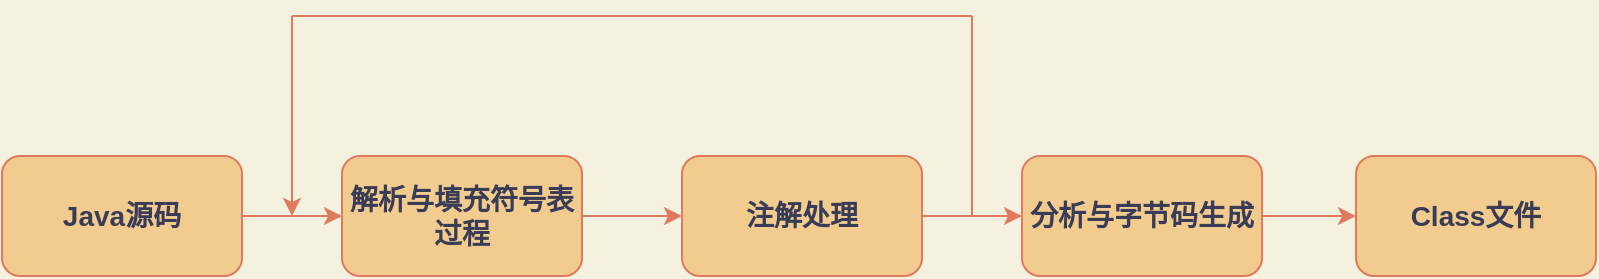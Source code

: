 <mxfile version="16.0.0" type="github">
  <diagram id="RWPLBy5S2MeMu81b1pbC" name="第 1 页">
    <mxGraphModel dx="1038" dy="547" grid="1" gridSize="10" guides="1" tooltips="1" connect="1" arrows="1" fold="1" page="1" pageScale="1" pageWidth="827" pageHeight="1169" background="#F4F1DE" math="0" shadow="0">
      <root>
        <mxCell id="0" />
        <mxCell id="1" parent="0" />
        <mxCell id="j2t_bMQOyzf5G5i8x4GM-6" value="" style="edgeStyle=orthogonalEdgeStyle;rounded=1;sketch=0;orthogonalLoop=1;jettySize=auto;html=1;fontSize=14;fontStyle=1;labelBackgroundColor=#F4F1DE;strokeColor=#E07A5F;fontColor=#393C56;" edge="1" parent="1" source="j2t_bMQOyzf5G5i8x4GM-1" target="j2t_bMQOyzf5G5i8x4GM-2">
          <mxGeometry relative="1" as="geometry" />
        </mxCell>
        <mxCell id="j2t_bMQOyzf5G5i8x4GM-1" value="Java源码" style="rounded=1;whiteSpace=wrap;html=1;sketch=0;fontSize=14;fontStyle=1;fillColor=#F2CC8F;strokeColor=#E07A5F;fontColor=#393C56;" vertex="1" parent="1">
          <mxGeometry x="15" y="240" width="120" height="60" as="geometry" />
        </mxCell>
        <mxCell id="j2t_bMQOyzf5G5i8x4GM-7" value="" style="edgeStyle=orthogonalEdgeStyle;rounded=1;sketch=0;orthogonalLoop=1;jettySize=auto;html=1;fontSize=14;fontStyle=1;labelBackgroundColor=#F4F1DE;strokeColor=#E07A5F;fontColor=#393C56;" edge="1" parent="1" source="j2t_bMQOyzf5G5i8x4GM-2" target="j2t_bMQOyzf5G5i8x4GM-3">
          <mxGeometry relative="1" as="geometry" />
        </mxCell>
        <mxCell id="j2t_bMQOyzf5G5i8x4GM-2" value="解析与填充符号表过程" style="rounded=1;whiteSpace=wrap;html=1;sketch=0;fontSize=14;fontStyle=1;fillColor=#F2CC8F;strokeColor=#E07A5F;fontColor=#393C56;" vertex="1" parent="1">
          <mxGeometry x="185" y="240" width="120" height="60" as="geometry" />
        </mxCell>
        <mxCell id="j2t_bMQOyzf5G5i8x4GM-8" value="" style="edgeStyle=orthogonalEdgeStyle;rounded=1;sketch=0;orthogonalLoop=1;jettySize=auto;html=1;fontSize=14;fontStyle=1;labelBackgroundColor=#F4F1DE;strokeColor=#E07A5F;fontColor=#393C56;" edge="1" parent="1" source="j2t_bMQOyzf5G5i8x4GM-3" target="j2t_bMQOyzf5G5i8x4GM-4">
          <mxGeometry relative="1" as="geometry" />
        </mxCell>
        <mxCell id="j2t_bMQOyzf5G5i8x4GM-3" value="注解处理" style="rounded=1;whiteSpace=wrap;html=1;sketch=0;fillColor=#F2CC8F;strokeColor=#E07A5F;fontSize=14;fontStyle=1;fontColor=#393C56;" vertex="1" parent="1">
          <mxGeometry x="355" y="240" width="120" height="60" as="geometry" />
        </mxCell>
        <mxCell id="j2t_bMQOyzf5G5i8x4GM-9" value="" style="edgeStyle=orthogonalEdgeStyle;rounded=1;sketch=0;orthogonalLoop=1;jettySize=auto;html=1;fontSize=14;fontStyle=1;labelBackgroundColor=#F4F1DE;strokeColor=#E07A5F;fontColor=#393C56;" edge="1" parent="1" source="j2t_bMQOyzf5G5i8x4GM-4" target="j2t_bMQOyzf5G5i8x4GM-5">
          <mxGeometry relative="1" as="geometry" />
        </mxCell>
        <mxCell id="j2t_bMQOyzf5G5i8x4GM-4" value="分析与字节码生成" style="rounded=1;whiteSpace=wrap;html=1;sketch=0;fontSize=14;fontStyle=1;fillColor=#F2CC8F;strokeColor=#E07A5F;fontColor=#393C56;" vertex="1" parent="1">
          <mxGeometry x="525" y="240" width="120" height="60" as="geometry" />
        </mxCell>
        <mxCell id="j2t_bMQOyzf5G5i8x4GM-5" value="Class文件" style="rounded=1;whiteSpace=wrap;html=1;sketch=0;fontSize=14;fontStyle=1;fillColor=#F2CC8F;strokeColor=#E07A5F;fontColor=#393C56;" vertex="1" parent="1">
          <mxGeometry x="692" y="240" width="120" height="60" as="geometry" />
        </mxCell>
        <mxCell id="j2t_bMQOyzf5G5i8x4GM-11" value="" style="endArrow=none;html=1;rounded=1;sketch=0;fontSize=14;fontStyle=1;labelBackgroundColor=#F4F1DE;strokeColor=#E07A5F;fontColor=#393C56;" edge="1" parent="1">
          <mxGeometry width="50" height="50" relative="1" as="geometry">
            <mxPoint x="160" y="170" as="sourcePoint" />
            <mxPoint x="500" y="170" as="targetPoint" />
          </mxGeometry>
        </mxCell>
        <mxCell id="j2t_bMQOyzf5G5i8x4GM-12" value="" style="endArrow=classic;html=1;rounded=1;sketch=0;fontSize=14;fontStyle=1;labelBackgroundColor=#F4F1DE;strokeColor=#E07A5F;fontColor=#393C56;" edge="1" parent="1">
          <mxGeometry width="50" height="50" relative="1" as="geometry">
            <mxPoint x="160" y="170" as="sourcePoint" />
            <mxPoint x="160" y="270" as="targetPoint" />
          </mxGeometry>
        </mxCell>
        <mxCell id="j2t_bMQOyzf5G5i8x4GM-13" value="" style="endArrow=none;html=1;rounded=1;sketch=0;fontSize=14;fontStyle=1;labelBackgroundColor=#F4F1DE;strokeColor=#E07A5F;fontColor=#393C56;" edge="1" parent="1">
          <mxGeometry width="50" height="50" relative="1" as="geometry">
            <mxPoint x="500" y="270" as="sourcePoint" />
            <mxPoint x="500" y="170" as="targetPoint" />
          </mxGeometry>
        </mxCell>
      </root>
    </mxGraphModel>
  </diagram>
</mxfile>
